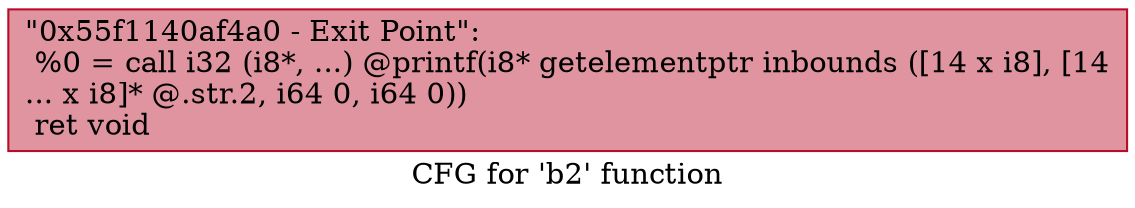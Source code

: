 digraph "CFG for 'b2' function" {
	label="CFG for 'b2' function";

	Node0x55f1140af4a0 [shape=record,color="#b70d28ff", style=filled, fillcolor="#b70d2870",label="{\"0x55f1140af4a0 - Exit Point\":\l  %0 = call i32 (i8*, ...) @printf(i8* getelementptr inbounds ([14 x i8], [14\l... x i8]* @.str.2, i64 0, i64 0))\l  ret void\l}"];
}
